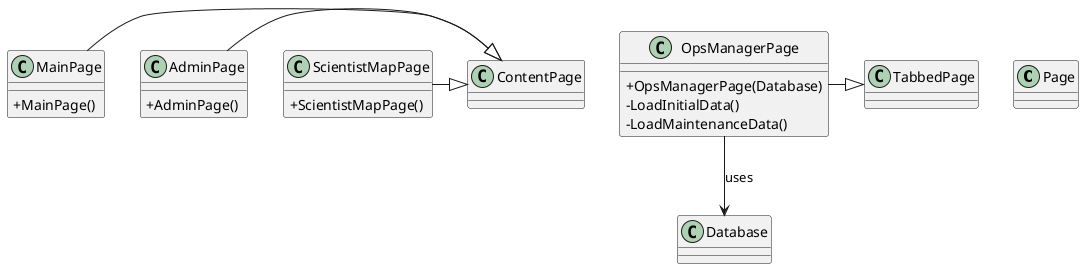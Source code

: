 ﻿@startuml PagesDiagram

skinparam classAttributeIconSize 0

' Inheritance
class Page
class ContentPage

' Your actual pages
class MainPage {
    +MainPage()
}

class AdminPage {
    +AdminPage()
}

class OpsManagerPage {
    +OpsManagerPage(Database)
    -LoadInitialData()
    -LoadMaintenanceData()
}

class ScientistMapPage {
    +ScientistMapPage()
}

' Inheritance relations
MainPage -|> ContentPage
AdminPage -|> ContentPage
OpsManagerPage -|> TabbedPage
ScientistMapPage -|> ContentPage

' Additional types
class TabbedPage
class Database

' Associations
OpsManagerPage --> Database : uses

@enduml
